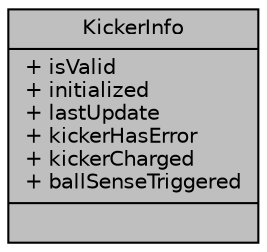 digraph "KickerInfo"
{
  edge [fontname="Helvetica",fontsize="10",labelfontname="Helvetica",labelfontsize="10"];
  node [fontname="Helvetica",fontsize="10",shape=record];
  Node1 [label="{KickerInfo\n|+ isValid\l+ initialized\l+ lastUpdate\l+ kickerHasError\l+ kickerCharged\l+ ballSenseTriggered\l|}",height=0.2,width=0.4,color="black", fillcolor="grey75", style="filled", fontcolor="black"];
}
